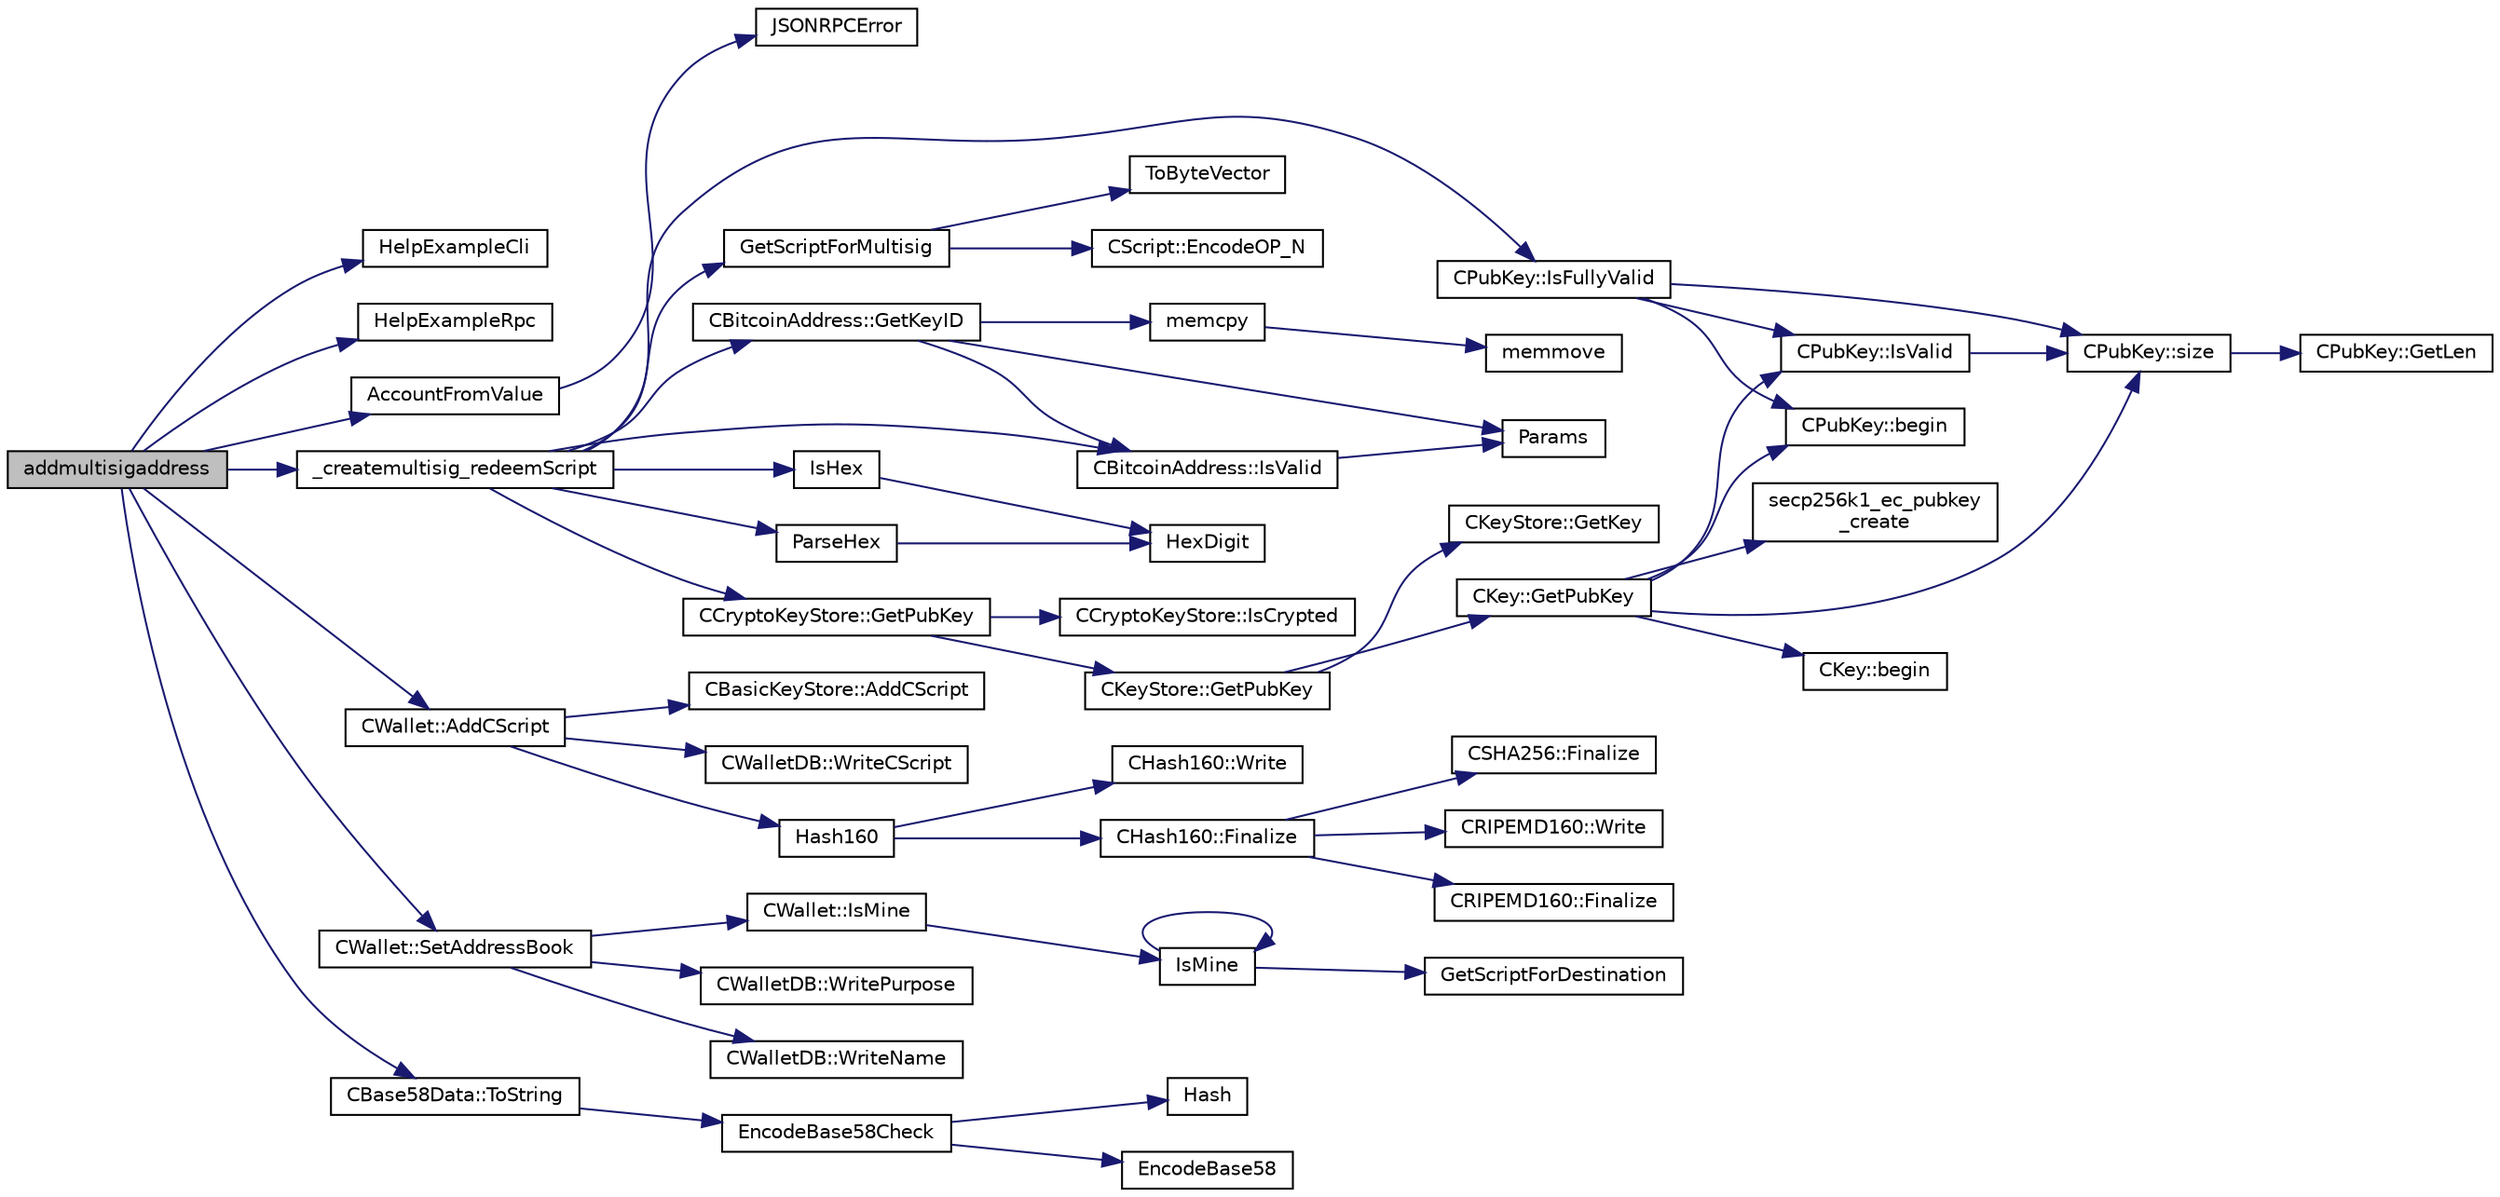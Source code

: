 digraph "addmultisigaddress"
{
  edge [fontname="Helvetica",fontsize="10",labelfontname="Helvetica",labelfontsize="10"];
  node [fontname="Helvetica",fontsize="10",shape=record];
  rankdir="LR";
  Node44 [label="addmultisigaddress",height=0.2,width=0.4,color="black", fillcolor="grey75", style="filled", fontcolor="black"];
  Node44 -> Node45 [color="midnightblue",fontsize="10",style="solid",fontname="Helvetica"];
  Node45 [label="HelpExampleCli",height=0.2,width=0.4,color="black", fillcolor="white", style="filled",URL="$rpcserver_8cpp.html#ac01ac6eab5467567ed0da106814e04ec"];
  Node44 -> Node46 [color="midnightblue",fontsize="10",style="solid",fontname="Helvetica"];
  Node46 [label="HelpExampleRpc",height=0.2,width=0.4,color="black", fillcolor="white", style="filled",URL="$rpcserver_8cpp.html#a06ea60e24e5a1053a14a11b1009bf9ef"];
  Node44 -> Node47 [color="midnightblue",fontsize="10",style="solid",fontname="Helvetica"];
  Node47 [label="AccountFromValue",height=0.2,width=0.4,color="black", fillcolor="white", style="filled",URL="$rpcwallet_8cpp.html#a3039648e370837eb1e7b4dc669f3ef0f"];
  Node47 -> Node48 [color="midnightblue",fontsize="10",style="solid",fontname="Helvetica"];
  Node48 [label="JSONRPCError",height=0.2,width=0.4,color="black", fillcolor="white", style="filled",URL="$rpcprotocol_8cpp.html#a17b1bb111ab339efc951929834766039"];
  Node44 -> Node49 [color="midnightblue",fontsize="10",style="solid",fontname="Helvetica"];
  Node49 [label="_createmultisig_redeemScript",height=0.2,width=0.4,color="black", fillcolor="white", style="filled",URL="$rpcwallet_8cpp.html#aa9b91e060b2d18fffb3b57a679441e68",tooltip="Used by addmultisigaddress / createmultisig: "];
  Node49 -> Node50 [color="midnightblue",fontsize="10",style="solid",fontname="Helvetica"];
  Node50 [label="CBitcoinAddress::IsValid",height=0.2,width=0.4,color="black", fillcolor="white", style="filled",URL="$class_c_bitcoin_address.html#ab39907ce6895062a8f8bf585270ef13b"];
  Node50 -> Node51 [color="midnightblue",fontsize="10",style="solid",fontname="Helvetica"];
  Node51 [label="Params",height=0.2,width=0.4,color="black", fillcolor="white", style="filled",URL="$chainparams_8cpp.html#ace5c5b706d71a324a417dd2db394fd4a",tooltip="Return the currently selected parameters. "];
  Node49 -> Node52 [color="midnightblue",fontsize="10",style="solid",fontname="Helvetica"];
  Node52 [label="CBitcoinAddress::GetKeyID",height=0.2,width=0.4,color="black", fillcolor="white", style="filled",URL="$class_c_bitcoin_address.html#af3d7c4547803b09144fc040320f687dd"];
  Node52 -> Node50 [color="midnightblue",fontsize="10",style="solid",fontname="Helvetica"];
  Node52 -> Node51 [color="midnightblue",fontsize="10",style="solid",fontname="Helvetica"];
  Node52 -> Node53 [color="midnightblue",fontsize="10",style="solid",fontname="Helvetica"];
  Node53 [label="memcpy",height=0.2,width=0.4,color="black", fillcolor="white", style="filled",URL="$glibc__compat_8cpp.html#a0f46826ab0466591e136db24394923cf"];
  Node53 -> Node54 [color="midnightblue",fontsize="10",style="solid",fontname="Helvetica"];
  Node54 [label="memmove",height=0.2,width=0.4,color="black", fillcolor="white", style="filled",URL="$glibc__compat_8cpp.html#a9778d49e9029dd75bc53ecbbf9f5e9a1"];
  Node49 -> Node55 [color="midnightblue",fontsize="10",style="solid",fontname="Helvetica"];
  Node55 [label="CCryptoKeyStore::GetPubKey",height=0.2,width=0.4,color="black", fillcolor="white", style="filled",URL="$class_c_crypto_key_store.html#a20b474adfe6900bb36cd4fd6f9c31380"];
  Node55 -> Node56 [color="midnightblue",fontsize="10",style="solid",fontname="Helvetica"];
  Node56 [label="CCryptoKeyStore::IsCrypted",height=0.2,width=0.4,color="black", fillcolor="white", style="filled",URL="$class_c_crypto_key_store.html#acc8fed44366c98fb481333ca6e867088"];
  Node55 -> Node57 [color="midnightblue",fontsize="10",style="solid",fontname="Helvetica"];
  Node57 [label="CKeyStore::GetPubKey",height=0.2,width=0.4,color="black", fillcolor="white", style="filled",URL="$class_c_key_store.html#ab83687ea4c9df138b21f6ec3e9809f42"];
  Node57 -> Node58 [color="midnightblue",fontsize="10",style="solid",fontname="Helvetica"];
  Node58 [label="CKeyStore::GetKey",height=0.2,width=0.4,color="black", fillcolor="white", style="filled",URL="$class_c_key_store.html#a2dffca468fef2e5da2e42a7c983d968a"];
  Node57 -> Node59 [color="midnightblue",fontsize="10",style="solid",fontname="Helvetica"];
  Node59 [label="CKey::GetPubKey",height=0.2,width=0.4,color="black", fillcolor="white", style="filled",URL="$class_c_key.html#aa1085c59603a62db6ec776300f250337",tooltip="Compute the public key from a private key. "];
  Node59 -> Node60 [color="midnightblue",fontsize="10",style="solid",fontname="Helvetica"];
  Node60 [label="secp256k1_ec_pubkey\l_create",height=0.2,width=0.4,color="black", fillcolor="white", style="filled",URL="$secp256k1_8h.html#a22e1ef593e0d06d40b4f233e91447aa3",tooltip="Compute the public key for a secret key. "];
  Node59 -> Node61 [color="midnightblue",fontsize="10",style="solid",fontname="Helvetica"];
  Node61 [label="CPubKey::begin",height=0.2,width=0.4,color="black", fillcolor="white", style="filled",URL="$class_c_pub_key.html#a859ab9909d68092d6d4fc739237ab358"];
  Node59 -> Node62 [color="midnightblue",fontsize="10",style="solid",fontname="Helvetica"];
  Node62 [label="CKey::begin",height=0.2,width=0.4,color="black", fillcolor="white", style="filled",URL="$class_c_key.html#ab8dee0ad9d933304a22284ee40040847"];
  Node59 -> Node63 [color="midnightblue",fontsize="10",style="solid",fontname="Helvetica"];
  Node63 [label="CPubKey::size",height=0.2,width=0.4,color="black", fillcolor="white", style="filled",URL="$class_c_pub_key.html#a6bb28fcf0a5f799c69f5b7269363b309",tooltip="Simple read-only vector-like interface to the pubkey data. "];
  Node63 -> Node64 [color="midnightblue",fontsize="10",style="solid",fontname="Helvetica"];
  Node64 [label="CPubKey::GetLen",height=0.2,width=0.4,color="black", fillcolor="white", style="filled",URL="$class_c_pub_key.html#a7dc71b3f037c84268dc22de97d7b65fb",tooltip="Compute the length of a pubkey with a given first byte. "];
  Node59 -> Node65 [color="midnightblue",fontsize="10",style="solid",fontname="Helvetica"];
  Node65 [label="CPubKey::IsValid",height=0.2,width=0.4,color="black", fillcolor="white", style="filled",URL="$class_c_pub_key.html#a4fa94293cf8577fd039b9a133f6c7f30"];
  Node65 -> Node63 [color="midnightblue",fontsize="10",style="solid",fontname="Helvetica"];
  Node49 -> Node66 [color="midnightblue",fontsize="10",style="solid",fontname="Helvetica"];
  Node66 [label="CPubKey::IsFullyValid",height=0.2,width=0.4,color="black", fillcolor="white", style="filled",URL="$class_c_pub_key.html#a69d8d49962240a5696410229dd83c93e",tooltip="fully validate whether this is a valid public key (more expensive than IsValid()) ..."];
  Node66 -> Node65 [color="midnightblue",fontsize="10",style="solid",fontname="Helvetica"];
  Node66 -> Node61 [color="midnightblue",fontsize="10",style="solid",fontname="Helvetica"];
  Node66 -> Node63 [color="midnightblue",fontsize="10",style="solid",fontname="Helvetica"];
  Node49 -> Node67 [color="midnightblue",fontsize="10",style="solid",fontname="Helvetica"];
  Node67 [label="IsHex",height=0.2,width=0.4,color="black", fillcolor="white", style="filled",URL="$utilstrencodings_8cpp.html#aa4e3553d2b2fe693c106f4296685f75c"];
  Node67 -> Node68 [color="midnightblue",fontsize="10",style="solid",fontname="Helvetica"];
  Node68 [label="HexDigit",height=0.2,width=0.4,color="black", fillcolor="white", style="filled",URL="$utilstrencodings_8cpp.html#aa59e8a8c5a39cb5041f93bb95dd02119"];
  Node49 -> Node69 [color="midnightblue",fontsize="10",style="solid",fontname="Helvetica"];
  Node69 [label="ParseHex",height=0.2,width=0.4,color="black", fillcolor="white", style="filled",URL="$utilstrencodings_8cpp.html#abea395175fbc4a788ed0f0a41710b8a7"];
  Node69 -> Node68 [color="midnightblue",fontsize="10",style="solid",fontname="Helvetica"];
  Node49 -> Node70 [color="midnightblue",fontsize="10",style="solid",fontname="Helvetica"];
  Node70 [label="GetScriptForMultisig",height=0.2,width=0.4,color="black", fillcolor="white", style="filled",URL="$standard_8cpp.html#a7030aee2e7c653ebc11b77dab70b09f1"];
  Node70 -> Node71 [color="midnightblue",fontsize="10",style="solid",fontname="Helvetica"];
  Node71 [label="CScript::EncodeOP_N",height=0.2,width=0.4,color="black", fillcolor="white", style="filled",URL="$class_c_script.html#ae81b29e2e86343bedacfd4e0ef87bca6"];
  Node70 -> Node72 [color="midnightblue",fontsize="10",style="solid",fontname="Helvetica"];
  Node72 [label="ToByteVector",height=0.2,width=0.4,color="black", fillcolor="white", style="filled",URL="$script_8h.html#a54e10bc63d490dd5d39d245102b81359"];
  Node44 -> Node73 [color="midnightblue",fontsize="10",style="solid",fontname="Helvetica"];
  Node73 [label="CWallet::AddCScript",height=0.2,width=0.4,color="black", fillcolor="white", style="filled",URL="$group__map_wallet.html#gad7edacad1c926bc4b7fe0dc1be95ce31",tooltip="Support for BIP 0013 : see https://github.com/bitcoin/bips/blob/master/bip-0013.mediawiki. "];
  Node73 -> Node74 [color="midnightblue",fontsize="10",style="solid",fontname="Helvetica"];
  Node74 [label="CBasicKeyStore::AddCScript",height=0.2,width=0.4,color="black", fillcolor="white", style="filled",URL="$class_c_basic_key_store.html#a56249ce3540398999cd397eeb662e836",tooltip="Support for BIP 0013 : see https://github.com/bitcoin/bips/blob/master/bip-0013.mediawiki. "];
  Node73 -> Node75 [color="midnightblue",fontsize="10",style="solid",fontname="Helvetica"];
  Node75 [label="CWalletDB::WriteCScript",height=0.2,width=0.4,color="black", fillcolor="white", style="filled",URL="$class_c_wallet_d_b.html#a8c69e48e2305775898658e0a4f4616c9"];
  Node73 -> Node76 [color="midnightblue",fontsize="10",style="solid",fontname="Helvetica"];
  Node76 [label="Hash160",height=0.2,width=0.4,color="black", fillcolor="white", style="filled",URL="$hash_8h.html#a4490f70ddae16e9e48460a0416a48a6b",tooltip="Compute the 160-bit hash an object. "];
  Node76 -> Node77 [color="midnightblue",fontsize="10",style="solid",fontname="Helvetica"];
  Node77 [label="CHash160::Write",height=0.2,width=0.4,color="black", fillcolor="white", style="filled",URL="$class_c_hash160.html#af56cdd9443013eb68b246aa8450217f2"];
  Node76 -> Node78 [color="midnightblue",fontsize="10",style="solid",fontname="Helvetica"];
  Node78 [label="CHash160::Finalize",height=0.2,width=0.4,color="black", fillcolor="white", style="filled",URL="$class_c_hash160.html#a9bb08e1772002ae1a5d85017ba7952ee"];
  Node78 -> Node79 [color="midnightblue",fontsize="10",style="solid",fontname="Helvetica"];
  Node79 [label="CSHA256::Finalize",height=0.2,width=0.4,color="black", fillcolor="white", style="filled",URL="$class_c_s_h_a256.html#a4259230be0caefa590bc324fc12b9b90"];
  Node78 -> Node80 [color="midnightblue",fontsize="10",style="solid",fontname="Helvetica"];
  Node80 [label="CRIPEMD160::Write",height=0.2,width=0.4,color="black", fillcolor="white", style="filled",URL="$class_c_r_i_p_e_m_d160.html#a221143b9d94af623d07c4f4ba1bf6007"];
  Node78 -> Node81 [color="midnightblue",fontsize="10",style="solid",fontname="Helvetica"];
  Node81 [label="CRIPEMD160::Finalize",height=0.2,width=0.4,color="black", fillcolor="white", style="filled",URL="$class_c_r_i_p_e_m_d160.html#a2a11566fbf9d1339b819833313fc4e51"];
  Node44 -> Node82 [color="midnightblue",fontsize="10",style="solid",fontname="Helvetica"];
  Node82 [label="CWallet::SetAddressBook",height=0.2,width=0.4,color="black", fillcolor="white", style="filled",URL="$group___actions.html#ga53e5528d7005608594e73f500bc5bb8f"];
  Node82 -> Node83 [color="midnightblue",fontsize="10",style="solid",fontname="Helvetica"];
  Node83 [label="CWallet::IsMine",height=0.2,width=0.4,color="black", fillcolor="white", style="filled",URL="$group__map_wallet.html#ga4eada57edc1c443564b8cc9b853d955c"];
  Node83 -> Node84 [color="midnightblue",fontsize="10",style="solid",fontname="Helvetica"];
  Node84 [label="IsMine",height=0.2,width=0.4,color="black", fillcolor="white", style="filled",URL="$wallet__ismine_8cpp.html#adc59cf67d903c1ba1ef225561b85bfce"];
  Node84 -> Node85 [color="midnightblue",fontsize="10",style="solid",fontname="Helvetica"];
  Node85 [label="GetScriptForDestination",height=0.2,width=0.4,color="black", fillcolor="white", style="filled",URL="$standard_8cpp.html#ae40f28d3b46c21033f6ee1f1200d0321"];
  Node84 -> Node84 [color="midnightblue",fontsize="10",style="solid",fontname="Helvetica"];
  Node82 -> Node86 [color="midnightblue",fontsize="10",style="solid",fontname="Helvetica"];
  Node86 [label="CWalletDB::WritePurpose",height=0.2,width=0.4,color="black", fillcolor="white", style="filled",URL="$class_c_wallet_d_b.html#a8d4e8d73b977dc62c137bd3543c278bf"];
  Node82 -> Node87 [color="midnightblue",fontsize="10",style="solid",fontname="Helvetica"];
  Node87 [label="CWalletDB::WriteName",height=0.2,width=0.4,color="black", fillcolor="white", style="filled",URL="$class_c_wallet_d_b.html#ad1b3bce77e9dd6ddd8c668a469c38f0a"];
  Node44 -> Node88 [color="midnightblue",fontsize="10",style="solid",fontname="Helvetica"];
  Node88 [label="CBase58Data::ToString",height=0.2,width=0.4,color="black", fillcolor="white", style="filled",URL="$class_c_base58_data.html#a7dc91af403ca02694b3247b15604e220"];
  Node88 -> Node89 [color="midnightblue",fontsize="10",style="solid",fontname="Helvetica"];
  Node89 [label="EncodeBase58Check",height=0.2,width=0.4,color="black", fillcolor="white", style="filled",URL="$base58_8cpp.html#ace9a5807ee51604f33044339f073ec76",tooltip="Encode a byte vector into a base58-encoded string, including checksum. "];
  Node89 -> Node90 [color="midnightblue",fontsize="10",style="solid",fontname="Helvetica"];
  Node90 [label="Hash",height=0.2,width=0.4,color="black", fillcolor="white", style="filled",URL="$hash_8h.html#a12c5e981d7f5f2850027fd5e932eff61",tooltip="Compute the 256-bit hash of a std::string. "];
  Node89 -> Node91 [color="midnightblue",fontsize="10",style="solid",fontname="Helvetica"];
  Node91 [label="EncodeBase58",height=0.2,width=0.4,color="black", fillcolor="white", style="filled",URL="$base58_8cpp.html#a8d6f0e9d5df175b4966dcede31dc90ad",tooltip="Why base-58 instead of standard base-64 encoding? "];
}
